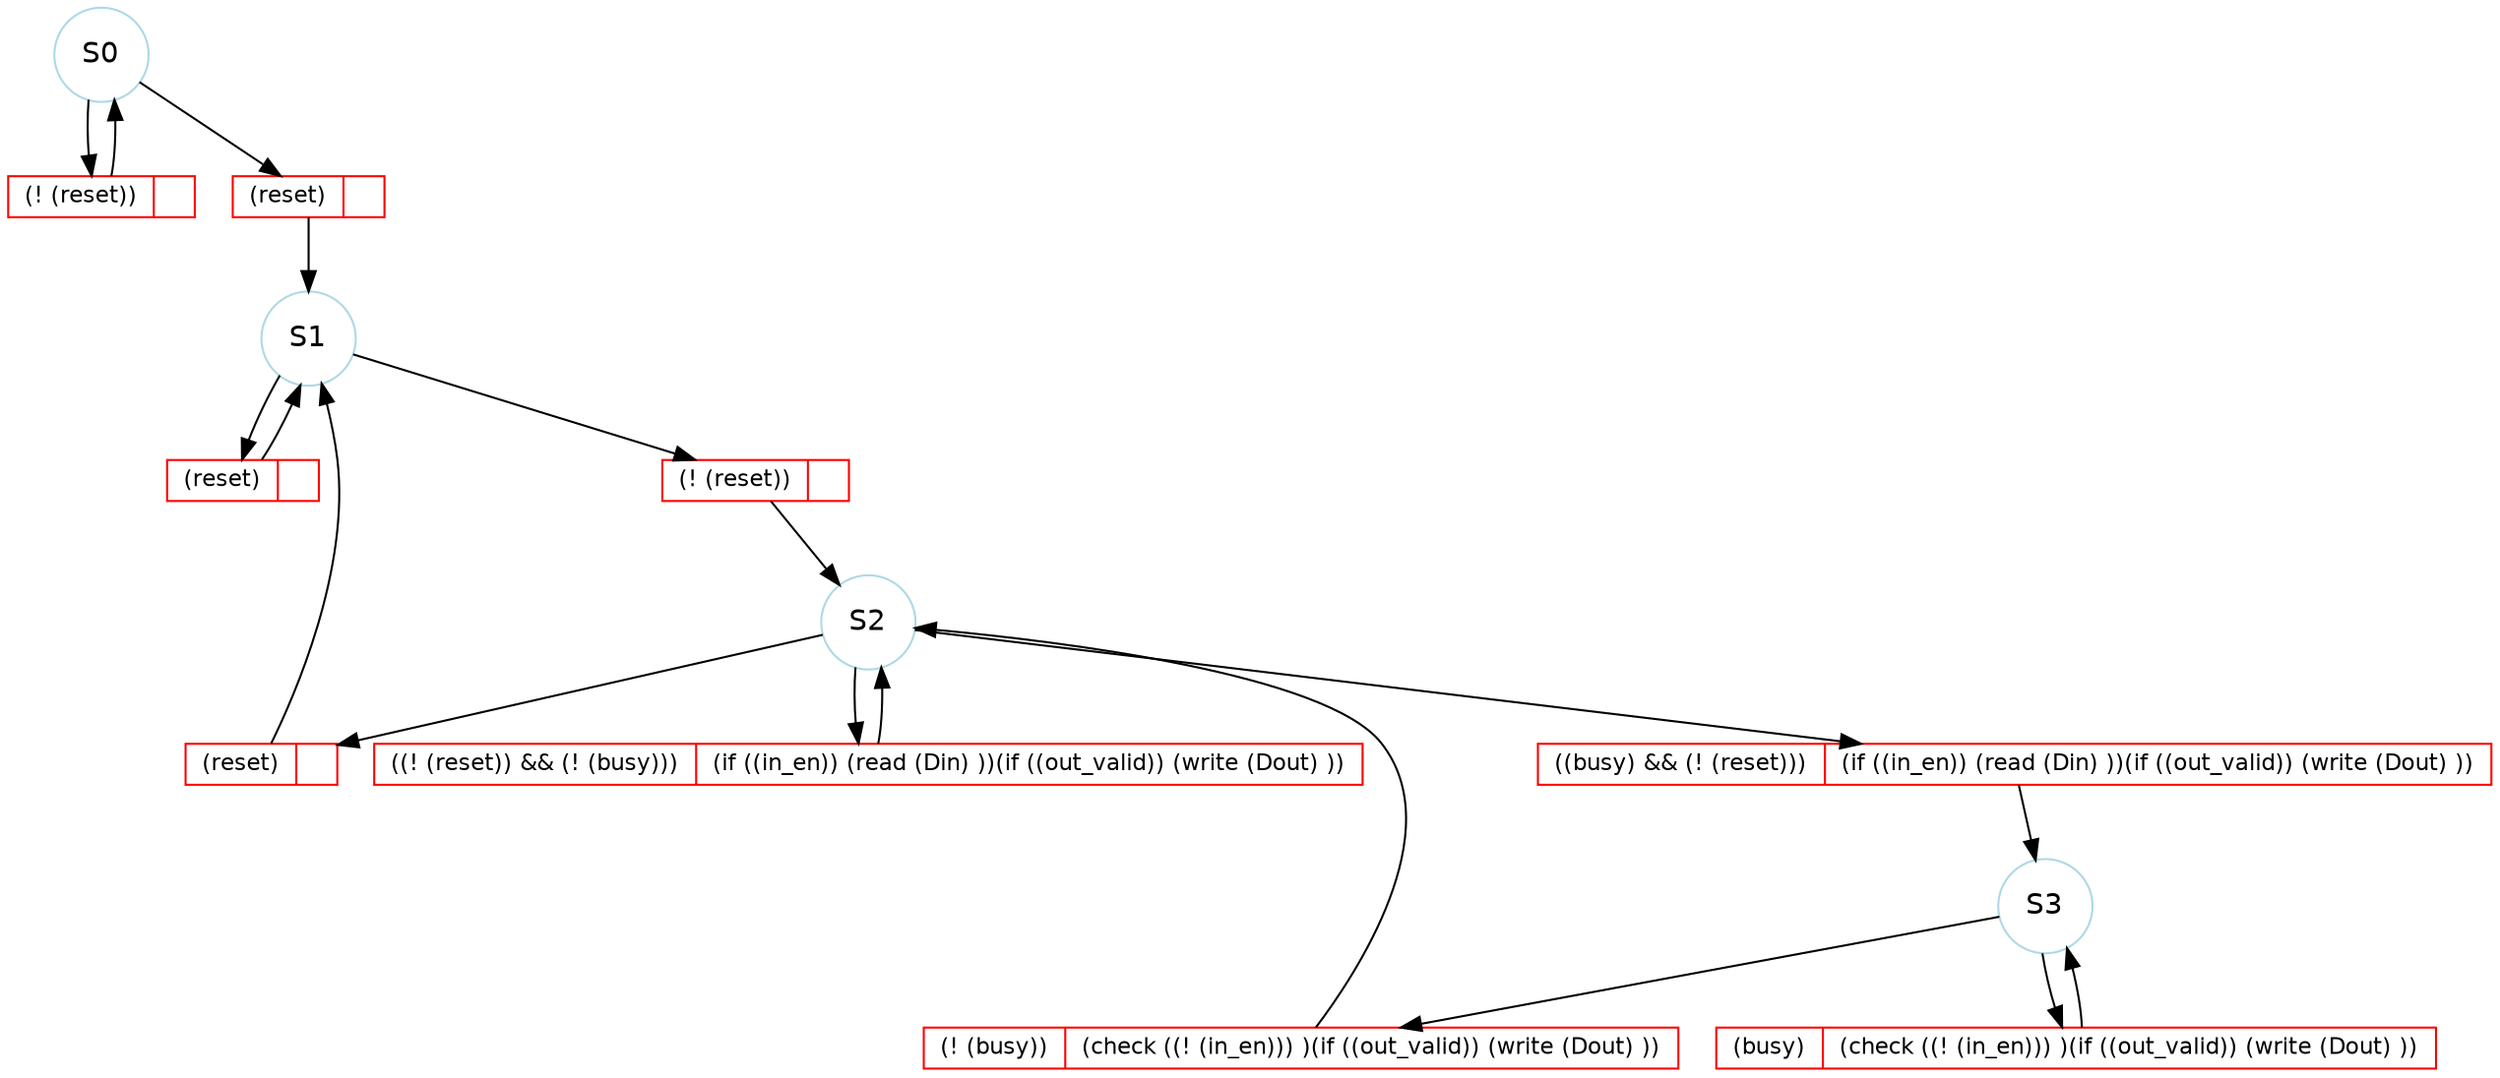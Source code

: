 digraph Protocol {
   rankdir = TD;
   node [ shape = circle, color = lightblue, fontname = "Helvetica"];
   State0 [label="S0"]
   State1 [label="S1"]
   State2 [label="S2"]
   State3 [label="S3"]
   State0 -> Edge1;
   Edge1 -> State0;
   Edge1 [shape=record, color=red, height=.08, fontsize=11, label="(! (reset))|"]

   State0 -> Edge0;
   Edge0 -> State1;
   Edge0 [shape=record, color=red, height=.08, fontsize=11, label="(reset)|"]

   State1 -> Edge2;
   Edge2 -> State1;
   Edge2 [shape=record, color=red, height=.08, fontsize=11, label="(reset)|"]

   State1 -> Edge3;
   Edge3 -> State2;
   Edge3 [shape=record, color=red, height=.08, fontsize=11, label="(! (reset))|"]

   State2 -> Edge4;
   Edge4 -> State1;
   Edge4 [shape=record, color=red, height=.08, fontsize=11, label="(reset)|"]

   State2 -> Edge6;
   Edge6 -> State2;
   Edge6 [shape=record, color=red, height=.08, fontsize=11, label="((! (reset)) && (! (busy)))|(if ((in_en)) (read (Din) ))(if ((out_valid)) (write (Dout) ))"]

   State2 -> Edge5;
   Edge5 -> State3;
   Edge5 [shape=record, color=red, height=.08, fontsize=11, label="((busy) && (! (reset)))|(if ((in_en)) (read (Din) ))(if ((out_valid)) (write (Dout) ))"]

   State3 -> Edge8;
   Edge8 -> State2;
   Edge8 [shape=record, color=red, height=.08, fontsize=11, label="(! (busy))|(check ((! (in_en))) )(if ((out_valid)) (write (Dout) ))"]

   State3 -> Edge7;
   Edge7 -> State3;
   Edge7 [shape=record, color=red, height=.08, fontsize=11, label="(busy)|(check ((! (in_en))) )(if ((out_valid)) (write (Dout) ))"]


}
